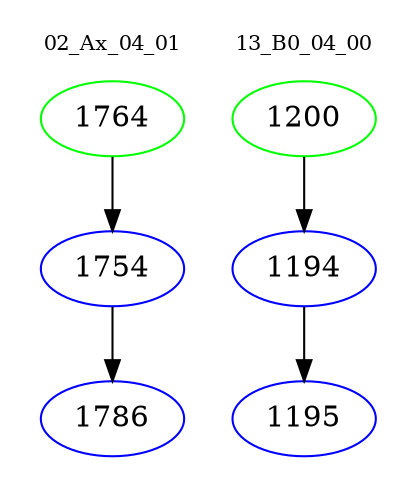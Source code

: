 digraph{
subgraph cluster_0 {
color = white
label = "02_Ax_04_01";
fontsize=10;
T0_1764 [label="1764", color="green"]
T0_1764 -> T0_1754 [color="black"]
T0_1754 [label="1754", color="blue"]
T0_1754 -> T0_1786 [color="black"]
T0_1786 [label="1786", color="blue"]
}
subgraph cluster_1 {
color = white
label = "13_B0_04_00";
fontsize=10;
T1_1200 [label="1200", color="green"]
T1_1200 -> T1_1194 [color="black"]
T1_1194 [label="1194", color="blue"]
T1_1194 -> T1_1195 [color="black"]
T1_1195 [label="1195", color="blue"]
}
}
